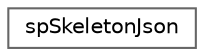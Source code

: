 digraph "类继承关系图"
{
 // LATEX_PDF_SIZE
  bgcolor="transparent";
  edge [fontname=Helvetica,fontsize=10,labelfontname=Helvetica,labelfontsize=10];
  node [fontname=Helvetica,fontsize=10,shape=box,height=0.2,width=0.4];
  rankdir="LR";
  Node0 [id="Node000000",label="spSkeletonJson",height=0.2,width=0.4,color="grey40", fillcolor="white", style="filled",URL="$structsp_skeleton_json.html",tooltip=" "];
}
